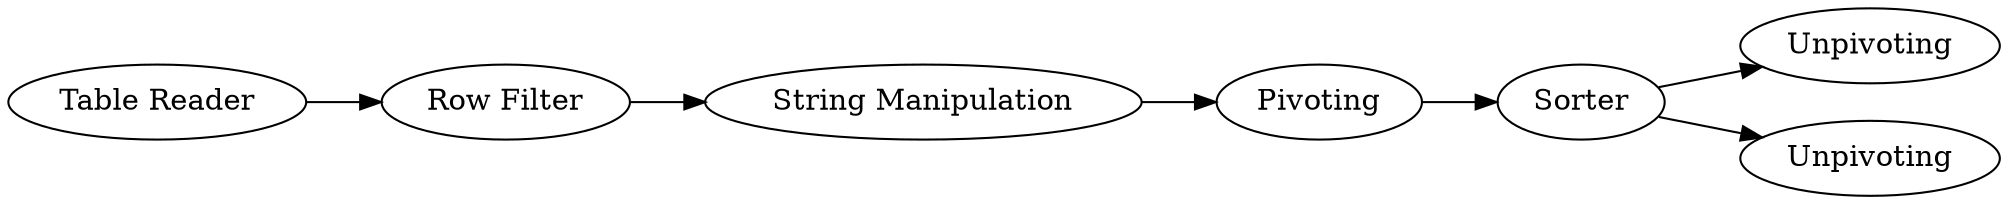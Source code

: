 digraph {
	"-4492789815114442025_6" [label="Row Filter"]
	"-4492789815114442025_4" [label=Pivoting]
	"-4492789815114442025_3" [label="String Manipulation"]
	"-4492789815114442025_5" [label=Sorter]
	"-60074912811849505_8" [label=Unpivoting]
	"-4492789815114442025_8" [label="Table Reader"]
	"-60074912811849505_9" [label=Unpivoting]
	"-4492789815114442025_5" -> "-60074912811849505_9"
	"-4492789815114442025_3" -> "-4492789815114442025_4"
	"-4492789815114442025_8" -> "-4492789815114442025_6"
	"-4492789815114442025_4" -> "-4492789815114442025_5"
	"-4492789815114442025_5" -> "-60074912811849505_8"
	"-4492789815114442025_6" -> "-4492789815114442025_3"
	rankdir=LR
}
